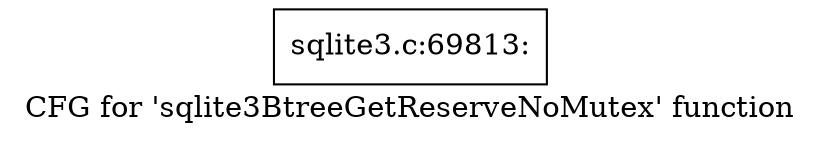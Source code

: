 digraph "CFG for 'sqlite3BtreeGetReserveNoMutex' function" {
	label="CFG for 'sqlite3BtreeGetReserveNoMutex' function";

	Node0x55c0fb72ce00 [shape=record,label="{sqlite3.c:69813:}"];
}
